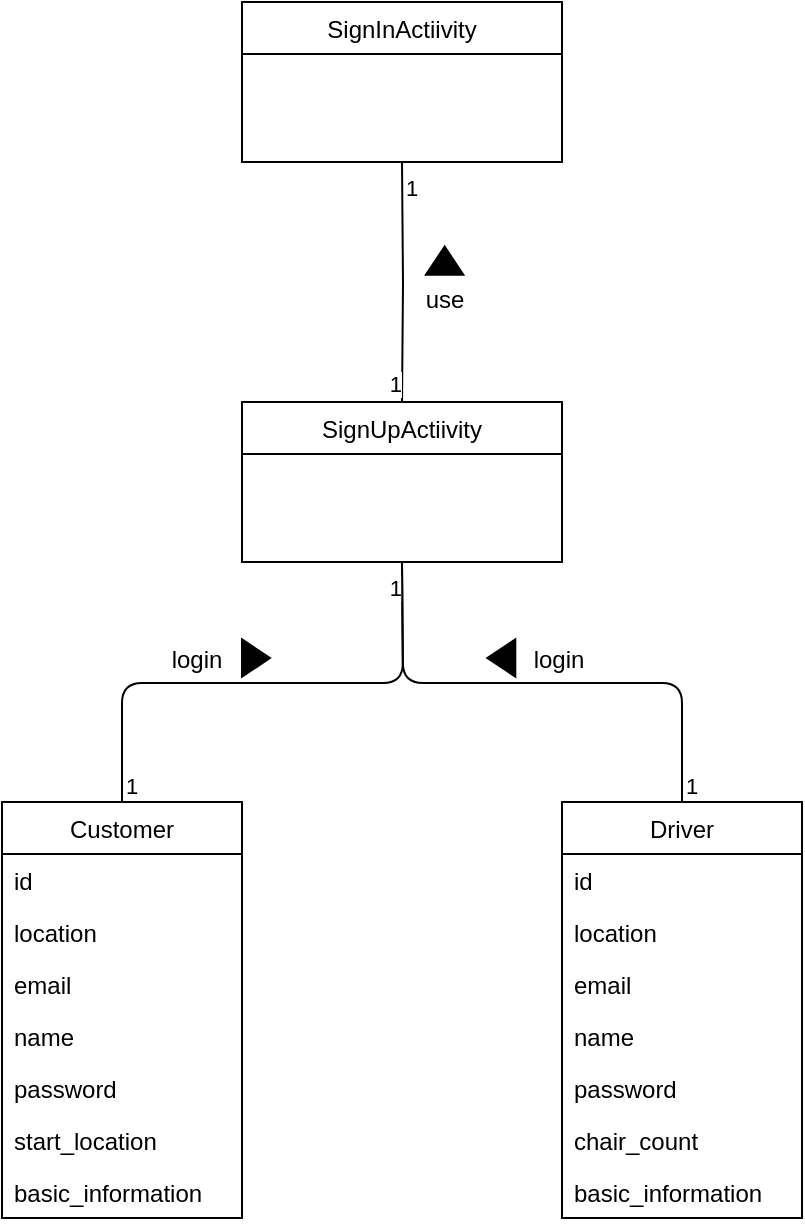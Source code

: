 <mxfile version="18.0.6" type="device" pages="3"><diagram id="4w9VsvgNRBpLZ9Vrv5Sk" name="註冊作業"><mxGraphModel dx="860" dy="467" grid="1" gridSize="10" guides="1" tooltips="1" connect="1" arrows="1" fold="1" page="1" pageScale="1" pageWidth="827" pageHeight="1169" math="0" shadow="0"><root><mxCell id="gzULPtIPlF57TzexlcSB-0"/><mxCell id="gzULPtIPlF57TzexlcSB-1" parent="gzULPtIPlF57TzexlcSB-0"/><mxCell id="4lVGeG5pw8t9-5C_F6rz-0" value="Customer" style="swimlane;fontStyle=0;childLayout=stackLayout;horizontal=1;startSize=26;fillColor=none;horizontalStack=0;resizeParent=1;resizeParentMax=0;resizeLast=0;collapsible=1;marginBottom=0;" vertex="1" parent="gzULPtIPlF57TzexlcSB-1"><mxGeometry x="160" y="440" width="120" height="208" as="geometry"/></mxCell><mxCell id="4lVGeG5pw8t9-5C_F6rz-1" value="id " style="text;strokeColor=none;fillColor=none;align=left;verticalAlign=top;spacingLeft=4;spacingRight=4;overflow=hidden;rotatable=0;points=[[0,0.5],[1,0.5]];portConstraint=eastwest;" vertex="1" parent="4lVGeG5pw8t9-5C_F6rz-0"><mxGeometry y="26" width="120" height="26" as="geometry"/></mxCell><mxCell id="4lVGeG5pw8t9-5C_F6rz-2" value="location" style="text;strokeColor=none;fillColor=none;align=left;verticalAlign=top;spacingLeft=4;spacingRight=4;overflow=hidden;rotatable=0;points=[[0,0.5],[1,0.5]];portConstraint=eastwest;" vertex="1" parent="4lVGeG5pw8t9-5C_F6rz-0"><mxGeometry y="52" width="120" height="26" as="geometry"/></mxCell><mxCell id="4lVGeG5pw8t9-5C_F6rz-7" value="email" style="text;strokeColor=none;fillColor=none;align=left;verticalAlign=top;spacingLeft=4;spacingRight=4;overflow=hidden;rotatable=0;points=[[0,0.5],[1,0.5]];portConstraint=eastwest;" vertex="1" parent="4lVGeG5pw8t9-5C_F6rz-0"><mxGeometry y="78" width="120" height="26" as="geometry"/></mxCell><mxCell id="4lVGeG5pw8t9-5C_F6rz-8" value="name" style="text;strokeColor=none;fillColor=none;align=left;verticalAlign=top;spacingLeft=4;spacingRight=4;overflow=hidden;rotatable=0;points=[[0,0.5],[1,0.5]];portConstraint=eastwest;" vertex="1" parent="4lVGeG5pw8t9-5C_F6rz-0"><mxGeometry y="104" width="120" height="26" as="geometry"/></mxCell><mxCell id="4lVGeG5pw8t9-5C_F6rz-6" value="password" style="text;strokeColor=none;fillColor=none;align=left;verticalAlign=top;spacingLeft=4;spacingRight=4;overflow=hidden;rotatable=0;points=[[0,0.5],[1,0.5]];portConstraint=eastwest;" vertex="1" parent="4lVGeG5pw8t9-5C_F6rz-0"><mxGeometry y="130" width="120" height="26" as="geometry"/></mxCell><mxCell id="4lVGeG5pw8t9-5C_F6rz-10" value="start_location" style="text;strokeColor=none;fillColor=none;align=left;verticalAlign=top;spacingLeft=4;spacingRight=4;overflow=hidden;rotatable=0;points=[[0,0.5],[1,0.5]];portConstraint=eastwest;" vertex="1" parent="4lVGeG5pw8t9-5C_F6rz-0"><mxGeometry y="156" width="120" height="26" as="geometry"/></mxCell><mxCell id="4lVGeG5pw8t9-5C_F6rz-3" value="basic_information" style="text;strokeColor=none;fillColor=none;align=left;verticalAlign=top;spacingLeft=4;spacingRight=4;overflow=hidden;rotatable=0;points=[[0,0.5],[1,0.5]];portConstraint=eastwest;" vertex="1" parent="4lVGeG5pw8t9-5C_F6rz-0"><mxGeometry y="182" width="120" height="26" as="geometry"/></mxCell><mxCell id="4lVGeG5pw8t9-5C_F6rz-11" value="Driver" style="swimlane;fontStyle=0;childLayout=stackLayout;horizontal=1;startSize=26;fillColor=none;horizontalStack=0;resizeParent=1;resizeParentMax=0;resizeLast=0;collapsible=1;marginBottom=0;" vertex="1" parent="gzULPtIPlF57TzexlcSB-1"><mxGeometry x="440" y="440" width="120" height="208" as="geometry"/></mxCell><mxCell id="4lVGeG5pw8t9-5C_F6rz-12" value="id " style="text;strokeColor=none;fillColor=none;align=left;verticalAlign=top;spacingLeft=4;spacingRight=4;overflow=hidden;rotatable=0;points=[[0,0.5],[1,0.5]];portConstraint=eastwest;" vertex="1" parent="4lVGeG5pw8t9-5C_F6rz-11"><mxGeometry y="26" width="120" height="26" as="geometry"/></mxCell><mxCell id="4lVGeG5pw8t9-5C_F6rz-13" value="location" style="text;strokeColor=none;fillColor=none;align=left;verticalAlign=top;spacingLeft=4;spacingRight=4;overflow=hidden;rotatable=0;points=[[0,0.5],[1,0.5]];portConstraint=eastwest;" vertex="1" parent="4lVGeG5pw8t9-5C_F6rz-11"><mxGeometry y="52" width="120" height="26" as="geometry"/></mxCell><mxCell id="4lVGeG5pw8t9-5C_F6rz-14" value="email" style="text;strokeColor=none;fillColor=none;align=left;verticalAlign=top;spacingLeft=4;spacingRight=4;overflow=hidden;rotatable=0;points=[[0,0.5],[1,0.5]];portConstraint=eastwest;" vertex="1" parent="4lVGeG5pw8t9-5C_F6rz-11"><mxGeometry y="78" width="120" height="26" as="geometry"/></mxCell><mxCell id="4lVGeG5pw8t9-5C_F6rz-15" value="name" style="text;strokeColor=none;fillColor=none;align=left;verticalAlign=top;spacingLeft=4;spacingRight=4;overflow=hidden;rotatable=0;points=[[0,0.5],[1,0.5]];portConstraint=eastwest;" vertex="1" parent="4lVGeG5pw8t9-5C_F6rz-11"><mxGeometry y="104" width="120" height="26" as="geometry"/></mxCell><mxCell id="4lVGeG5pw8t9-5C_F6rz-16" value="password" style="text;strokeColor=none;fillColor=none;align=left;verticalAlign=top;spacingLeft=4;spacingRight=4;overflow=hidden;rotatable=0;points=[[0,0.5],[1,0.5]];portConstraint=eastwest;" vertex="1" parent="4lVGeG5pw8t9-5C_F6rz-11"><mxGeometry y="130" width="120" height="26" as="geometry"/></mxCell><mxCell id="4lVGeG5pw8t9-5C_F6rz-17" value="chair_count" style="text;strokeColor=none;fillColor=none;align=left;verticalAlign=top;spacingLeft=4;spacingRight=4;overflow=hidden;rotatable=0;points=[[0,0.5],[1,0.5]];portConstraint=eastwest;" vertex="1" parent="4lVGeG5pw8t9-5C_F6rz-11"><mxGeometry y="156" width="120" height="26" as="geometry"/></mxCell><mxCell id="4lVGeG5pw8t9-5C_F6rz-18" value="basic_information" style="text;strokeColor=none;fillColor=none;align=left;verticalAlign=top;spacingLeft=4;spacingRight=4;overflow=hidden;rotatable=0;points=[[0,0.5],[1,0.5]];portConstraint=eastwest;" vertex="1" parent="4lVGeG5pw8t9-5C_F6rz-11"><mxGeometry y="182" width="120" height="26" as="geometry"/></mxCell><mxCell id="4lVGeG5pw8t9-5C_F6rz-19" value="SignInActiivity" style="swimlane;fontStyle=0;childLayout=stackLayout;horizontal=1;startSize=26;fillColor=none;horizontalStack=0;resizeParent=1;resizeParentMax=0;resizeLast=0;collapsible=1;marginBottom=0;" vertex="1" parent="gzULPtIPlF57TzexlcSB-1"><mxGeometry x="280" y="40" width="160" height="80" as="geometry"/></mxCell><mxCell id="4lVGeG5pw8t9-5C_F6rz-20" value=" " style="text;strokeColor=none;fillColor=none;align=left;verticalAlign=top;spacingLeft=4;spacingRight=4;overflow=hidden;rotatable=0;points=[[0,0.5],[1,0.5]];portConstraint=eastwest;" vertex="1" parent="4lVGeG5pw8t9-5C_F6rz-19"><mxGeometry y="26" width="160" height="54" as="geometry"/></mxCell><mxCell id="4lVGeG5pw8t9-5C_F6rz-23" value="SignUpActiivity" style="swimlane;fontStyle=0;childLayout=stackLayout;horizontal=1;startSize=26;fillColor=none;horizontalStack=0;resizeParent=1;resizeParentMax=0;resizeLast=0;collapsible=1;marginBottom=0;" vertex="1" parent="gzULPtIPlF57TzexlcSB-1"><mxGeometry x="280" y="240" width="160" height="80" as="geometry"/></mxCell><mxCell id="4lVGeG5pw8t9-5C_F6rz-25" value=" " style="text;strokeColor=none;fillColor=none;align=left;verticalAlign=top;spacingLeft=4;spacingRight=4;overflow=hidden;rotatable=0;points=[[0,0.5],[1,0.5]];portConstraint=eastwest;" vertex="1" parent="4lVGeG5pw8t9-5C_F6rz-23"><mxGeometry y="26" width="160" height="54" as="geometry"/></mxCell><mxCell id="5Ong9Ca9ZeHAoKbTCfPn-0" value="" style="endArrow=none;html=1;edgeStyle=orthogonalEdgeStyle;rounded=0;" edge="1" parent="gzULPtIPlF57TzexlcSB-1" target="4lVGeG5pw8t9-5C_F6rz-23"><mxGeometry relative="1" as="geometry"><mxPoint x="360" y="120" as="sourcePoint"/><mxPoint x="494" y="150" as="targetPoint"/></mxGeometry></mxCell><mxCell id="5Ong9Ca9ZeHAoKbTCfPn-1" value="1" style="edgeLabel;resizable=0;html=1;align=left;verticalAlign=bottom;" connectable="0" vertex="1" parent="5Ong9Ca9ZeHAoKbTCfPn-0"><mxGeometry x="-1" relative="1" as="geometry"><mxPoint y="21" as="offset"/></mxGeometry></mxCell><mxCell id="5Ong9Ca9ZeHAoKbTCfPn-2" value="1" style="edgeLabel;resizable=0;html=1;align=right;verticalAlign=bottom;" connectable="0" vertex="1" parent="5Ong9Ca9ZeHAoKbTCfPn-0"><mxGeometry x="1" relative="1" as="geometry"/></mxCell><mxCell id="5Ong9Ca9ZeHAoKbTCfPn-3" value="" style="endArrow=none;html=1;edgeStyle=orthogonalEdgeStyle;rounded=1;exitX=0.5;exitY=0;exitDx=0;exitDy=0;" edge="1" parent="gzULPtIPlF57TzexlcSB-1" source="4lVGeG5pw8t9-5C_F6rz-0"><mxGeometry relative="1" as="geometry"><mxPoint x="250" y="500" as="sourcePoint"/><mxPoint x="360" y="320" as="targetPoint"/></mxGeometry></mxCell><mxCell id="5Ong9Ca9ZeHAoKbTCfPn-4" value="1" style="edgeLabel;resizable=0;html=1;align=left;verticalAlign=bottom;" connectable="0" vertex="1" parent="5Ong9Ca9ZeHAoKbTCfPn-3"><mxGeometry x="-1" relative="1" as="geometry"/></mxCell><mxCell id="5Ong9Ca9ZeHAoKbTCfPn-5" value="1" style="edgeLabel;resizable=0;html=1;align=right;verticalAlign=bottom;" connectable="0" vertex="1" parent="5Ong9Ca9ZeHAoKbTCfPn-3"><mxGeometry x="1" relative="1" as="geometry"><mxPoint y="21" as="offset"/></mxGeometry></mxCell><mxCell id="5Ong9Ca9ZeHAoKbTCfPn-6" value="" style="endArrow=none;html=1;edgeStyle=orthogonalEdgeStyle;rounded=1;exitX=0.5;exitY=0;exitDx=0;exitDy=0;" edge="1" parent="gzULPtIPlF57TzexlcSB-1" source="4lVGeG5pw8t9-5C_F6rz-11"><mxGeometry relative="1" as="geometry"><mxPoint x="230" y="450.0" as="sourcePoint"/><mxPoint x="360" y="320" as="targetPoint"/></mxGeometry></mxCell><mxCell id="5Ong9Ca9ZeHAoKbTCfPn-7" value="1" style="edgeLabel;resizable=0;html=1;align=left;verticalAlign=bottom;" connectable="0" vertex="1" parent="5Ong9Ca9ZeHAoKbTCfPn-6"><mxGeometry x="-1" relative="1" as="geometry"/></mxCell><mxCell id="y6Oi0OcS0gp_B06xYWQC-0" value="" style="triangle;whiteSpace=wrap;html=1;rotation=-90;fillColor=#000000;" vertex="1" parent="gzULPtIPlF57TzexlcSB-1"><mxGeometry x="374.33" y="160" width="14" height="18.67" as="geometry"/></mxCell><mxCell id="y6Oi0OcS0gp_B06xYWQC-1" value="use" style="text;html=1;strokeColor=none;fillColor=none;align=center;verticalAlign=middle;whiteSpace=wrap;rounded=0;" vertex="1" parent="gzULPtIPlF57TzexlcSB-1"><mxGeometry x="360" y="178.67" width="42.66" height="21.33" as="geometry"/></mxCell><mxCell id="dko8r537d7HKeg7ib1aj-0" value="" style="triangle;whiteSpace=wrap;html=1;rotation=0;fillColor=#000000;" vertex="1" parent="gzULPtIPlF57TzexlcSB-1"><mxGeometry x="280" y="358.67" width="14" height="18.67" as="geometry"/></mxCell><mxCell id="dko8r537d7HKeg7ib1aj-1" value="login" style="text;html=1;strokeColor=none;fillColor=none;align=center;verticalAlign=middle;whiteSpace=wrap;rounded=0;" vertex="1" parent="gzULPtIPlF57TzexlcSB-1"><mxGeometry x="235.67" y="358.67" width="42.66" height="21.33" as="geometry"/></mxCell><mxCell id="dko8r537d7HKeg7ib1aj-2" value="" style="triangle;whiteSpace=wrap;html=1;rotation=-180;fillColor=#000000;" vertex="1" parent="gzULPtIPlF57TzexlcSB-1"><mxGeometry x="402.66" y="358.67" width="14" height="18.67" as="geometry"/></mxCell><mxCell id="dko8r537d7HKeg7ib1aj-3" value="login" style="text;html=1;strokeColor=none;fillColor=none;align=center;verticalAlign=middle;whiteSpace=wrap;rounded=0;" vertex="1" parent="gzULPtIPlF57TzexlcSB-1"><mxGeometry x="416.66" y="358.67" width="42.66" height="21.33" as="geometry"/></mxCell></root></mxGraphModel></diagram><diagram id="byMGcKbO8u3YaKUlFBMK" name="聯絡作業"><mxGraphModel dx="860" dy="467" grid="1" gridSize="10" guides="1" tooltips="1" connect="1" arrows="1" fold="1" page="1" pageScale="1" pageWidth="827" pageHeight="1169" math="0" shadow="0"><root><mxCell id="0"/><mxCell id="1" parent="0"/><mxCell id="INqSpOzzcoljozvug_WF-1" value="Customer" style="swimlane;fontStyle=0;childLayout=stackLayout;horizontal=1;startSize=26;fillColor=none;horizontalStack=0;resizeParent=1;resizeParentMax=0;resizeLast=0;collapsible=1;marginBottom=0;" vertex="1" parent="1"><mxGeometry x="240" y="481" width="120" height="208" as="geometry"/></mxCell><mxCell id="INqSpOzzcoljozvug_WF-2" value="id " style="text;strokeColor=none;fillColor=none;align=left;verticalAlign=top;spacingLeft=4;spacingRight=4;overflow=hidden;rotatable=0;points=[[0,0.5],[1,0.5]];portConstraint=eastwest;" vertex="1" parent="INqSpOzzcoljozvug_WF-1"><mxGeometry y="26" width="120" height="26" as="geometry"/></mxCell><mxCell id="INqSpOzzcoljozvug_WF-3" value="location" style="text;strokeColor=none;fillColor=none;align=left;verticalAlign=top;spacingLeft=4;spacingRight=4;overflow=hidden;rotatable=0;points=[[0,0.5],[1,0.5]];portConstraint=eastwest;" vertex="1" parent="INqSpOzzcoljozvug_WF-1"><mxGeometry y="52" width="120" height="26" as="geometry"/></mxCell><mxCell id="INqSpOzzcoljozvug_WF-4" value="email" style="text;strokeColor=none;fillColor=none;align=left;verticalAlign=top;spacingLeft=4;spacingRight=4;overflow=hidden;rotatable=0;points=[[0,0.5],[1,0.5]];portConstraint=eastwest;" vertex="1" parent="INqSpOzzcoljozvug_WF-1"><mxGeometry y="78" width="120" height="26" as="geometry"/></mxCell><mxCell id="INqSpOzzcoljozvug_WF-5" value="name" style="text;strokeColor=none;fillColor=none;align=left;verticalAlign=top;spacingLeft=4;spacingRight=4;overflow=hidden;rotatable=0;points=[[0,0.5],[1,0.5]];portConstraint=eastwest;" vertex="1" parent="INqSpOzzcoljozvug_WF-1"><mxGeometry y="104" width="120" height="26" as="geometry"/></mxCell><mxCell id="INqSpOzzcoljozvug_WF-6" value="password" style="text;strokeColor=none;fillColor=none;align=left;verticalAlign=top;spacingLeft=4;spacingRight=4;overflow=hidden;rotatable=0;points=[[0,0.5],[1,0.5]];portConstraint=eastwest;" vertex="1" parent="INqSpOzzcoljozvug_WF-1"><mxGeometry y="130" width="120" height="26" as="geometry"/></mxCell><mxCell id="INqSpOzzcoljozvug_WF-7" value="start_location" style="text;strokeColor=none;fillColor=none;align=left;verticalAlign=top;spacingLeft=4;spacingRight=4;overflow=hidden;rotatable=0;points=[[0,0.5],[1,0.5]];portConstraint=eastwest;" vertex="1" parent="INqSpOzzcoljozvug_WF-1"><mxGeometry y="156" width="120" height="26" as="geometry"/></mxCell><mxCell id="INqSpOzzcoljozvug_WF-8" value="basic_information" style="text;strokeColor=none;fillColor=none;align=left;verticalAlign=top;spacingLeft=4;spacingRight=4;overflow=hidden;rotatable=0;points=[[0,0.5],[1,0.5]];portConstraint=eastwest;" vertex="1" parent="INqSpOzzcoljozvug_WF-1"><mxGeometry y="182" width="120" height="26" as="geometry"/></mxCell><mxCell id="YdLJzSiqsMqAMS_bmF1B-1" value="Driver" style="swimlane;fontStyle=0;childLayout=stackLayout;horizontal=1;startSize=26;fillColor=none;horizontalStack=0;resizeParent=1;resizeParentMax=0;resizeLast=0;collapsible=1;marginBottom=0;" vertex="1" parent="1"><mxGeometry x="520" y="481" width="120" height="208" as="geometry"/></mxCell><mxCell id="YdLJzSiqsMqAMS_bmF1B-2" value="id " style="text;strokeColor=none;fillColor=none;align=left;verticalAlign=top;spacingLeft=4;spacingRight=4;overflow=hidden;rotatable=0;points=[[0,0.5],[1,0.5]];portConstraint=eastwest;" vertex="1" parent="YdLJzSiqsMqAMS_bmF1B-1"><mxGeometry y="26" width="120" height="26" as="geometry"/></mxCell><mxCell id="YdLJzSiqsMqAMS_bmF1B-3" value="location" style="text;strokeColor=none;fillColor=none;align=left;verticalAlign=top;spacingLeft=4;spacingRight=4;overflow=hidden;rotatable=0;points=[[0,0.5],[1,0.5]];portConstraint=eastwest;" vertex="1" parent="YdLJzSiqsMqAMS_bmF1B-1"><mxGeometry y="52" width="120" height="26" as="geometry"/></mxCell><mxCell id="YdLJzSiqsMqAMS_bmF1B-4" value="email" style="text;strokeColor=none;fillColor=none;align=left;verticalAlign=top;spacingLeft=4;spacingRight=4;overflow=hidden;rotatable=0;points=[[0,0.5],[1,0.5]];portConstraint=eastwest;" vertex="1" parent="YdLJzSiqsMqAMS_bmF1B-1"><mxGeometry y="78" width="120" height="26" as="geometry"/></mxCell><mxCell id="YdLJzSiqsMqAMS_bmF1B-5" value="name" style="text;strokeColor=none;fillColor=none;align=left;verticalAlign=top;spacingLeft=4;spacingRight=4;overflow=hidden;rotatable=0;points=[[0,0.5],[1,0.5]];portConstraint=eastwest;" vertex="1" parent="YdLJzSiqsMqAMS_bmF1B-1"><mxGeometry y="104" width="120" height="26" as="geometry"/></mxCell><mxCell id="YdLJzSiqsMqAMS_bmF1B-6" value="password" style="text;strokeColor=none;fillColor=none;align=left;verticalAlign=top;spacingLeft=4;spacingRight=4;overflow=hidden;rotatable=0;points=[[0,0.5],[1,0.5]];portConstraint=eastwest;" vertex="1" parent="YdLJzSiqsMqAMS_bmF1B-1"><mxGeometry y="130" width="120" height="26" as="geometry"/></mxCell><mxCell id="YdLJzSiqsMqAMS_bmF1B-7" value="chair_count" style="text;strokeColor=none;fillColor=none;align=left;verticalAlign=top;spacingLeft=4;spacingRight=4;overflow=hidden;rotatable=0;points=[[0,0.5],[1,0.5]];portConstraint=eastwest;" vertex="1" parent="YdLJzSiqsMqAMS_bmF1B-1"><mxGeometry y="156" width="120" height="26" as="geometry"/></mxCell><mxCell id="YdLJzSiqsMqAMS_bmF1B-8" value="basic_information" style="text;strokeColor=none;fillColor=none;align=left;verticalAlign=top;spacingLeft=4;spacingRight=4;overflow=hidden;rotatable=0;points=[[0,0.5],[1,0.5]];portConstraint=eastwest;" vertex="1" parent="YdLJzSiqsMqAMS_bmF1B-1"><mxGeometry y="182" width="120" height="26" as="geometry"/></mxCell><mxCell id="1D_NcgZnLVuCNXCFEeuD-1" value="SignInActiivity" style="swimlane;fontStyle=0;childLayout=stackLayout;horizontal=1;startSize=26;fillColor=none;horizontalStack=0;resizeParent=1;resizeParentMax=0;resizeLast=0;collapsible=1;marginBottom=0;" vertex="1" parent="1"><mxGeometry x="360" y="40" width="160" height="80" as="geometry"/></mxCell><mxCell id="1D_NcgZnLVuCNXCFEeuD-2" value=" " style="text;strokeColor=none;fillColor=none;align=left;verticalAlign=top;spacingLeft=4;spacingRight=4;overflow=hidden;rotatable=0;points=[[0,0.5],[1,0.5]];portConstraint=eastwest;" vertex="1" parent="1D_NcgZnLVuCNXCFEeuD-1"><mxGeometry y="26" width="160" height="54" as="geometry"/></mxCell><mxCell id="1D_NcgZnLVuCNXCFEeuD-5" value="Message" style="swimlane;fontStyle=0;childLayout=stackLayout;horizontal=1;startSize=26;fillColor=none;horizontalStack=0;resizeParent=1;resizeParentMax=0;resizeLast=0;collapsible=1;marginBottom=0;" vertex="1" parent="1"><mxGeometry x="360" y="280" width="160" height="80" as="geometry"/></mxCell><mxCell id="1D_NcgZnLVuCNXCFEeuD-6" value=" " style="text;strokeColor=none;fillColor=none;align=left;verticalAlign=top;spacingLeft=4;spacingRight=4;overflow=hidden;rotatable=0;points=[[0,0.5],[1,0.5]];portConstraint=eastwest;" vertex="1" parent="1D_NcgZnLVuCNXCFEeuD-5"><mxGeometry y="26" width="160" height="54" as="geometry"/></mxCell><mxCell id="n8Z7dNJSmKwSW2B5JytB-1" value="" style="endArrow=none;html=1;edgeStyle=orthogonalEdgeStyle;rounded=0;exitX=0.492;exitY=1.012;exitDx=0;exitDy=0;exitPerimeter=0;entryX=0.5;entryY=0;entryDx=0;entryDy=0;" edge="1" parent="1" source="1D_NcgZnLVuCNXCFEeuD-2"><mxGeometry relative="1" as="geometry"><mxPoint x="250" y="290" as="sourcePoint"/><mxPoint x="440" y="280" as="targetPoint"/><Array as="points"><mxPoint x="440" y="121"/></Array></mxGeometry></mxCell><mxCell id="n8Z7dNJSmKwSW2B5JytB-2" value="1" style="edgeLabel;resizable=0;html=1;align=left;verticalAlign=bottom;" connectable="0" vertex="1" parent="n8Z7dNJSmKwSW2B5JytB-1"><mxGeometry x="-1" relative="1" as="geometry"><mxPoint x="11" y="19" as="offset"/></mxGeometry></mxCell><mxCell id="n8Z7dNJSmKwSW2B5JytB-3" value="1" style="edgeLabel;resizable=0;html=1;align=right;verticalAlign=bottom;" connectable="0" vertex="1" parent="n8Z7dNJSmKwSW2B5JytB-1"><mxGeometry x="1" relative="1" as="geometry"><mxPoint x="-10" as="offset"/></mxGeometry></mxCell><mxCell id="8oSFRTaXK1Bwz8NyvCGM-1" value="" style="endArrow=none;html=1;edgeStyle=orthogonalEdgeStyle;rounded=1;entryX=0.502;entryY=1.014;entryDx=0;entryDy=0;entryPerimeter=0;exitX=0.5;exitY=0;exitDx=0;exitDy=0;" edge="1" parent="1" source="INqSpOzzcoljozvug_WF-1" target="1D_NcgZnLVuCNXCFEeuD-6"><mxGeometry relative="1" as="geometry"><mxPoint x="250" y="520" as="sourcePoint"/><mxPoint x="410" y="520" as="targetPoint"/></mxGeometry></mxCell><mxCell id="8oSFRTaXK1Bwz8NyvCGM-2" value="1" style="edgeLabel;resizable=0;html=1;align=left;verticalAlign=bottom;" connectable="0" vertex="1" parent="8oSFRTaXK1Bwz8NyvCGM-1"><mxGeometry x="-1" relative="1" as="geometry"/></mxCell><mxCell id="8oSFRTaXK1Bwz8NyvCGM-3" value="1" style="edgeLabel;resizable=0;html=1;align=right;verticalAlign=bottom;" connectable="0" vertex="1" parent="8oSFRTaXK1Bwz8NyvCGM-1"><mxGeometry x="1" relative="1" as="geometry"><mxPoint x="-10" y="20" as="offset"/></mxGeometry></mxCell><mxCell id="8oSFRTaXK1Bwz8NyvCGM-4" value="" style="endArrow=none;html=1;edgeStyle=orthogonalEdgeStyle;rounded=1;exitX=0.5;exitY=0;exitDx=0;exitDy=0;" edge="1" parent="1" source="YdLJzSiqsMqAMS_bmF1B-1"><mxGeometry relative="1" as="geometry"><mxPoint x="270" y="491" as="sourcePoint"/><mxPoint x="440" y="360" as="targetPoint"/></mxGeometry></mxCell><mxCell id="8oSFRTaXK1Bwz8NyvCGM-5" value="1" style="edgeLabel;resizable=0;html=1;align=left;verticalAlign=bottom;" connectable="0" vertex="1" parent="8oSFRTaXK1Bwz8NyvCGM-4"><mxGeometry x="-1" relative="1" as="geometry"/></mxCell><mxCell id="mCDiYSG3yxy2-4siUv0b-1" value="" style="triangle;whiteSpace=wrap;html=1;rotation=-90;fillColor=#000000;" vertex="1" parent="1"><mxGeometry x="454.33" y="170" width="14" height="18.67" as="geometry"/></mxCell><mxCell id="mCDiYSG3yxy2-4siUv0b-2" value="&lt;span style=&quot;color: rgba(0, 0, 0, 0); font-family: monospace; font-size: 0px; text-align: start;&quot;&gt;%3CmxGraphModel%3E%3Croot%3E%3CmxCell%20id%3D%220%22%2F%3E%3CmxCell%20id%3D%221%22%20parent%3D%220%22%2F%3E%3CmxCell%20id%3D%222%22%20value%3D%22login%22%20style%3D%22text%3Bhtml%3D1%3BstrokeColor%3Dnone%3BfillColor%3Dnone%3Balign%3Dcenter%3BverticalAlign%3Dmiddle%3BwhiteSpace%3Dwrap%3Brounded%3D0%3B%22%20vertex%3D%221%22%20parent%3D%221%22%3E%3CmxGeometry%20x%3D%22235.67%22%20y%3D%22308.67%22%20width%3D%2242.66%22%20height%3D%2221.33%22%20as%3D%22geometry%22%2F%3E%3C%2FmxCell%3E%3C%2Froot%3E%3C%2FmxGraphModel%3E&lt;/span&gt;" style="text;html=1;strokeColor=none;fillColor=none;align=center;verticalAlign=middle;whiteSpace=wrap;rounded=0;" vertex="1" parent="1"><mxGeometry x="440" y="188.67" width="42.66" height="21.33" as="geometry"/></mxCell><mxCell id="tR_V-YZbLv_1eFUHcTfs-1" value="use" style="text;html=1;strokeColor=none;fillColor=none;align=center;verticalAlign=middle;whiteSpace=wrap;rounded=0;" vertex="1" parent="1"><mxGeometry x="440" y="188.67" width="42.66" height="21.33" as="geometry"/></mxCell><mxCell id="l5sdFaNx6CsjWcv96O_O-1" value="" style="triangle;whiteSpace=wrap;html=1;rotation=0;fillColor=#000000;" vertex="1" parent="1"><mxGeometry x="352.66" y="400" width="14" height="18.67" as="geometry"/></mxCell><mxCell id="l5sdFaNx6CsjWcv96O_O-2" value="send" style="text;html=1;strokeColor=none;fillColor=none;align=center;verticalAlign=middle;whiteSpace=wrap;rounded=0;" vertex="1" parent="1"><mxGeometry x="310.0" y="398.67" width="42.66" height="21.33" as="geometry"/></mxCell><mxCell id="l5sdFaNx6CsjWcv96O_O-5" value="" style="triangle;whiteSpace=wrap;html=1;rotation=-180;fillColor=#000000;" vertex="1" parent="1"><mxGeometry x="490.0" y="401.33" width="14" height="18.67" as="geometry"/></mxCell><mxCell id="l5sdFaNx6CsjWcv96O_O-6" value="send" style="text;html=1;strokeColor=none;fillColor=none;align=center;verticalAlign=middle;whiteSpace=wrap;rounded=0;" vertex="1" parent="1"><mxGeometry x="504.0" y="400.0" width="42.66" height="21.33" as="geometry"/></mxCell></root></mxGraphModel></diagram><diagram id="_lZY-pPV6PLNgd7IBOmv" name="乘客與駕駛基本資料管理流程"><mxGraphModel dx="1247" dy="677" grid="1" gridSize="10" guides="1" tooltips="1" connect="1" arrows="1" fold="1" page="1" pageScale="1" pageWidth="827" pageHeight="1169" math="0" shadow="0"><root><mxCell id="0"/><mxCell id="1" parent="0"/><mxCell id="tNSMzc1aXW1Hz8bKUF9X-1" value="Customer" style="swimlane;fontStyle=0;childLayout=stackLayout;horizontal=1;startSize=26;fillColor=none;horizontalStack=0;resizeParent=1;resizeParentMax=0;resizeLast=0;collapsible=1;marginBottom=0;" vertex="1" parent="1"><mxGeometry x="680" y="280" width="120" height="208" as="geometry"/></mxCell><mxCell id="tNSMzc1aXW1Hz8bKUF9X-2" value="id " style="text;strokeColor=none;fillColor=none;align=left;verticalAlign=top;spacingLeft=4;spacingRight=4;overflow=hidden;rotatable=0;points=[[0,0.5],[1,0.5]];portConstraint=eastwest;" vertex="1" parent="tNSMzc1aXW1Hz8bKUF9X-1"><mxGeometry y="26" width="120" height="26" as="geometry"/></mxCell><mxCell id="tNSMzc1aXW1Hz8bKUF9X-3" value="location" style="text;strokeColor=none;fillColor=none;align=left;verticalAlign=top;spacingLeft=4;spacingRight=4;overflow=hidden;rotatable=0;points=[[0,0.5],[1,0.5]];portConstraint=eastwest;" vertex="1" parent="tNSMzc1aXW1Hz8bKUF9X-1"><mxGeometry y="52" width="120" height="26" as="geometry"/></mxCell><mxCell id="tNSMzc1aXW1Hz8bKUF9X-4" value="email" style="text;strokeColor=none;fillColor=none;align=left;verticalAlign=top;spacingLeft=4;spacingRight=4;overflow=hidden;rotatable=0;points=[[0,0.5],[1,0.5]];portConstraint=eastwest;" vertex="1" parent="tNSMzc1aXW1Hz8bKUF9X-1"><mxGeometry y="78" width="120" height="26" as="geometry"/></mxCell><mxCell id="tNSMzc1aXW1Hz8bKUF9X-5" value="name" style="text;strokeColor=none;fillColor=none;align=left;verticalAlign=top;spacingLeft=4;spacingRight=4;overflow=hidden;rotatable=0;points=[[0,0.5],[1,0.5]];portConstraint=eastwest;" vertex="1" parent="tNSMzc1aXW1Hz8bKUF9X-1"><mxGeometry y="104" width="120" height="26" as="geometry"/></mxCell><mxCell id="tNSMzc1aXW1Hz8bKUF9X-6" value="password" style="text;strokeColor=none;fillColor=none;align=left;verticalAlign=top;spacingLeft=4;spacingRight=4;overflow=hidden;rotatable=0;points=[[0,0.5],[1,0.5]];portConstraint=eastwest;" vertex="1" parent="tNSMzc1aXW1Hz8bKUF9X-1"><mxGeometry y="130" width="120" height="26" as="geometry"/></mxCell><mxCell id="tNSMzc1aXW1Hz8bKUF9X-7" value="start_location" style="text;strokeColor=none;fillColor=none;align=left;verticalAlign=top;spacingLeft=4;spacingRight=4;overflow=hidden;rotatable=0;points=[[0,0.5],[1,0.5]];portConstraint=eastwest;" vertex="1" parent="tNSMzc1aXW1Hz8bKUF9X-1"><mxGeometry y="156" width="120" height="26" as="geometry"/></mxCell><mxCell id="tNSMzc1aXW1Hz8bKUF9X-8" value="basic_information" style="text;strokeColor=none;fillColor=none;align=left;verticalAlign=top;spacingLeft=4;spacingRight=4;overflow=hidden;rotatable=0;points=[[0,0.5],[1,0.5]];portConstraint=eastwest;" vertex="1" parent="tNSMzc1aXW1Hz8bKUF9X-1"><mxGeometry y="182" width="120" height="26" as="geometry"/></mxCell><mxCell id="tNSMzc1aXW1Hz8bKUF9X-9" value="Driver" style="swimlane;fontStyle=0;childLayout=stackLayout;horizontal=1;startSize=26;fillColor=none;horizontalStack=0;resizeParent=1;resizeParentMax=0;resizeLast=0;collapsible=1;marginBottom=0;" vertex="1" parent="1"><mxGeometry x="680" y="600" width="120" height="208" as="geometry"/></mxCell><mxCell id="tNSMzc1aXW1Hz8bKUF9X-10" value="id " style="text;strokeColor=none;fillColor=none;align=left;verticalAlign=top;spacingLeft=4;spacingRight=4;overflow=hidden;rotatable=0;points=[[0,0.5],[1,0.5]];portConstraint=eastwest;" vertex="1" parent="tNSMzc1aXW1Hz8bKUF9X-9"><mxGeometry y="26" width="120" height="26" as="geometry"/></mxCell><mxCell id="tNSMzc1aXW1Hz8bKUF9X-11" value="location" style="text;strokeColor=none;fillColor=none;align=left;verticalAlign=top;spacingLeft=4;spacingRight=4;overflow=hidden;rotatable=0;points=[[0,0.5],[1,0.5]];portConstraint=eastwest;" vertex="1" parent="tNSMzc1aXW1Hz8bKUF9X-9"><mxGeometry y="52" width="120" height="26" as="geometry"/></mxCell><mxCell id="tNSMzc1aXW1Hz8bKUF9X-12" value="email" style="text;strokeColor=none;fillColor=none;align=left;verticalAlign=top;spacingLeft=4;spacingRight=4;overflow=hidden;rotatable=0;points=[[0,0.5],[1,0.5]];portConstraint=eastwest;" vertex="1" parent="tNSMzc1aXW1Hz8bKUF9X-9"><mxGeometry y="78" width="120" height="26" as="geometry"/></mxCell><mxCell id="tNSMzc1aXW1Hz8bKUF9X-13" value="name" style="text;strokeColor=none;fillColor=none;align=left;verticalAlign=top;spacingLeft=4;spacingRight=4;overflow=hidden;rotatable=0;points=[[0,0.5],[1,0.5]];portConstraint=eastwest;" vertex="1" parent="tNSMzc1aXW1Hz8bKUF9X-9"><mxGeometry y="104" width="120" height="26" as="geometry"/></mxCell><mxCell id="tNSMzc1aXW1Hz8bKUF9X-14" value="password" style="text;strokeColor=none;fillColor=none;align=left;verticalAlign=top;spacingLeft=4;spacingRight=4;overflow=hidden;rotatable=0;points=[[0,0.5],[1,0.5]];portConstraint=eastwest;" vertex="1" parent="tNSMzc1aXW1Hz8bKUF9X-9"><mxGeometry y="130" width="120" height="26" as="geometry"/></mxCell><mxCell id="tNSMzc1aXW1Hz8bKUF9X-15" value="chair_count" style="text;strokeColor=none;fillColor=none;align=left;verticalAlign=top;spacingLeft=4;spacingRight=4;overflow=hidden;rotatable=0;points=[[0,0.5],[1,0.5]];portConstraint=eastwest;" vertex="1" parent="tNSMzc1aXW1Hz8bKUF9X-9"><mxGeometry y="156" width="120" height="26" as="geometry"/></mxCell><mxCell id="tNSMzc1aXW1Hz8bKUF9X-16" value="basic_information" style="text;strokeColor=none;fillColor=none;align=left;verticalAlign=top;spacingLeft=4;spacingRight=4;overflow=hidden;rotatable=0;points=[[0,0.5],[1,0.5]];portConstraint=eastwest;" vertex="1" parent="tNSMzc1aXW1Hz8bKUF9X-9"><mxGeometry y="182" width="120" height="26" as="geometry"/></mxCell><mxCell id="_Isy84djS1bLCisMR976-1" value="SignInActiivity" style="swimlane;fontStyle=0;childLayout=stackLayout;horizontal=1;startSize=26;fillColor=none;horizontalStack=0;resizeParent=1;resizeParentMax=0;resizeLast=0;collapsible=1;marginBottom=0;" vertex="1" parent="1"><mxGeometry x="160" y="40" width="160" height="80" as="geometry"/></mxCell><mxCell id="_Isy84djS1bLCisMR976-2" value=" " style="text;strokeColor=none;fillColor=none;align=left;verticalAlign=top;spacingLeft=4;spacingRight=4;overflow=hidden;rotatable=0;points=[[0,0.5],[1,0.5]];portConstraint=eastwest;" vertex="1" parent="_Isy84djS1bLCisMR976-1"><mxGeometry y="26" width="160" height="54" as="geometry"/></mxCell><mxCell id="_Isy84djS1bLCisMR976-3" value="SystemstaffSignInActivity" style="swimlane;fontStyle=0;childLayout=stackLayout;horizontal=1;startSize=26;fillColor=none;horizontalStack=0;resizeParent=1;resizeParentMax=0;resizeLast=0;collapsible=1;marginBottom=0;" vertex="1" parent="1"><mxGeometry x="160" y="200" width="160" height="80" as="geometry"/></mxCell><mxCell id="_Isy84djS1bLCisMR976-4" value=" " style="text;strokeColor=none;fillColor=none;align=left;verticalAlign=top;spacingLeft=4;spacingRight=4;overflow=hidden;rotatable=0;points=[[0,0.5],[1,0.5]];portConstraint=eastwest;" vertex="1" parent="_Isy84djS1bLCisMR976-3"><mxGeometry y="26" width="160" height="54" as="geometry"/></mxCell><mxCell id="_Isy84djS1bLCisMR976-12" value="Promission F" style="swimlane;fontStyle=0;childLayout=stackLayout;horizontal=1;startSize=26;fillColor=none;horizontalStack=0;resizeParent=1;resizeParentMax=0;resizeLast=0;collapsible=1;marginBottom=0;" vertex="1" parent="1"><mxGeometry x="400" y="480" width="160" height="78" as="geometry"/></mxCell><mxCell id="_Isy84djS1bLCisMR976-13" value="Driver_email" style="text;strokeColor=none;fillColor=none;align=left;verticalAlign=top;spacingLeft=4;spacingRight=4;overflow=hidden;rotatable=0;points=[[0,0.5],[1,0.5]];portConstraint=eastwest;" vertex="1" parent="_Isy84djS1bLCisMR976-12"><mxGeometry y="26" width="160" height="26" as="geometry"/></mxCell><mxCell id="_Isy84djS1bLCisMR976-14" value="Customer_email" style="text;strokeColor=none;fillColor=none;align=left;verticalAlign=top;spacingLeft=4;spacingRight=4;overflow=hidden;rotatable=0;points=[[0,0.5],[1,0.5]];portConstraint=eastwest;" vertex="1" parent="_Isy84djS1bLCisMR976-12"><mxGeometry y="52" width="160" height="26" as="geometry"/></mxCell><mxCell id="_Isy84djS1bLCisMR976-16" value="Promission T" style="swimlane;fontStyle=0;childLayout=stackLayout;horizontal=1;startSize=26;fillColor=none;horizontalStack=0;resizeParent=1;resizeParentMax=0;resizeLast=0;collapsible=1;marginBottom=0;" vertex="1" parent="1"><mxGeometry x="400" y="320" width="160" height="78" as="geometry"/></mxCell><mxCell id="_Isy84djS1bLCisMR976-17" value="D_basic_information" style="text;strokeColor=none;fillColor=none;align=left;verticalAlign=top;spacingLeft=4;spacingRight=4;overflow=hidden;rotatable=0;points=[[0,0.5],[1,0.5]];portConstraint=eastwest;" vertex="1" parent="_Isy84djS1bLCisMR976-16"><mxGeometry y="26" width="160" height="26" as="geometry"/></mxCell><mxCell id="_Isy84djS1bLCisMR976-18" value="C_basic_information" style="text;strokeColor=none;fillColor=none;align=left;verticalAlign=top;spacingLeft=4;spacingRight=4;overflow=hidden;rotatable=0;points=[[0,0.5],[1,0.5]];portConstraint=eastwest;" vertex="1" parent="_Isy84djS1bLCisMR976-16"><mxGeometry y="52" width="160" height="26" as="geometry"/></mxCell><mxCell id="_Isy84djS1bLCisMR976-23" value="System staff" style="swimlane;fontStyle=0;childLayout=stackLayout;horizontal=1;startSize=26;fillColor=none;horizontalStack=0;resizeParent=1;resizeParentMax=0;resizeLast=0;collapsible=1;marginBottom=0;" vertex="1" parent="1"><mxGeometry x="160" y="360" width="160" height="130" as="geometry"/></mxCell><mxCell id="_Isy84djS1bLCisMR976-24" value="id " style="text;strokeColor=none;fillColor=none;align=left;verticalAlign=top;spacingLeft=4;spacingRight=4;overflow=hidden;rotatable=0;points=[[0,0.5],[1,0.5]];portConstraint=eastwest;" vertex="1" parent="_Isy84djS1bLCisMR976-23"><mxGeometry y="26" width="160" height="26" as="geometry"/></mxCell><mxCell id="_Isy84djS1bLCisMR976-27" value="name" style="text;strokeColor=none;fillColor=none;align=left;verticalAlign=top;spacingLeft=4;spacingRight=4;overflow=hidden;rotatable=0;points=[[0,0.5],[1,0.5]];portConstraint=eastwest;" vertex="1" parent="_Isy84djS1bLCisMR976-23"><mxGeometry y="52" width="160" height="26" as="geometry"/></mxCell><mxCell id="_Isy84djS1bLCisMR976-28" value="password" style="text;strokeColor=none;fillColor=none;align=left;verticalAlign=top;spacingLeft=4;spacingRight=4;overflow=hidden;rotatable=0;points=[[0,0.5],[1,0.5]];portConstraint=eastwest;" vertex="1" parent="_Isy84djS1bLCisMR976-23"><mxGeometry y="78" width="160" height="26" as="geometry"/></mxCell><mxCell id="_Isy84djS1bLCisMR976-29" value="all promission" style="text;strokeColor=none;fillColor=none;align=left;verticalAlign=top;spacingLeft=4;spacingRight=4;overflow=hidden;rotatable=0;points=[[0,0.5],[1,0.5]];portConstraint=eastwest;" vertex="1" parent="_Isy84djS1bLCisMR976-23"><mxGeometry y="104" width="160" height="26" as="geometry"/></mxCell><mxCell id="_Isy84djS1bLCisMR976-32" value="" style="endArrow=none;html=1;edgeStyle=orthogonalEdgeStyle;rounded=0;entryX=0.5;entryY=0;entryDx=0;entryDy=0;exitX=0.5;exitY=0.995;exitDx=0;exitDy=0;exitPerimeter=0;" edge="1" parent="1" source="_Isy84djS1bLCisMR976-2" target="_Isy84djS1bLCisMR976-3"><mxGeometry relative="1" as="geometry"><mxPoint x="230" y="130" as="sourcePoint"/><mxPoint x="340" y="160" as="targetPoint"/><Array as="points"/></mxGeometry></mxCell><mxCell id="_Isy84djS1bLCisMR976-33" value="1" style="edgeLabel;resizable=0;html=1;align=left;verticalAlign=bottom;" connectable="0" vertex="1" parent="_Isy84djS1bLCisMR976-32"><mxGeometry x="-1" relative="1" as="geometry"><mxPoint y="20" as="offset"/></mxGeometry></mxCell><mxCell id="_Isy84djS1bLCisMR976-34" value="1" style="edgeLabel;resizable=0;html=1;align=right;verticalAlign=bottom;" connectable="0" vertex="1" parent="_Isy84djS1bLCisMR976-32"><mxGeometry x="1" relative="1" as="geometry"/></mxCell><mxCell id="_Isy84djS1bLCisMR976-35" value="" style="endArrow=none;html=1;edgeStyle=orthogonalEdgeStyle;rounded=0;entryX=0.5;entryY=0;entryDx=0;entryDy=0;" edge="1" parent="1"><mxGeometry relative="1" as="geometry"><mxPoint x="239.8" y="280" as="sourcePoint"/><mxPoint x="239.8" y="360" as="targetPoint"/><Array as="points"><mxPoint x="239.8" y="281"/></Array></mxGeometry></mxCell><mxCell id="_Isy84djS1bLCisMR976-36" value="1" style="edgeLabel;resizable=0;html=1;align=left;verticalAlign=bottom;" connectable="0" vertex="1" parent="_Isy84djS1bLCisMR976-35"><mxGeometry x="-1" relative="1" as="geometry"><mxPoint y="20" as="offset"/></mxGeometry></mxCell><mxCell id="_Isy84djS1bLCisMR976-37" value="1" style="edgeLabel;resizable=0;html=1;align=right;verticalAlign=bottom;" connectable="0" vertex="1" parent="_Isy84djS1bLCisMR976-35"><mxGeometry x="1" relative="1" as="geometry"/></mxCell><mxCell id="_Isy84djS1bLCisMR976-38" value="" style="endArrow=none;html=1;edgeStyle=orthogonalEdgeStyle;rounded=1;entryX=0;entryY=0.25;entryDx=0;entryDy=0;" edge="1" parent="1" target="_Isy84djS1bLCisMR976-16"><mxGeometry relative="1" as="geometry"><mxPoint x="320" y="440" as="sourcePoint"/><mxPoint x="430" y="470" as="targetPoint"/></mxGeometry></mxCell><mxCell id="_Isy84djS1bLCisMR976-39" value="1" style="edgeLabel;resizable=0;html=1;align=left;verticalAlign=bottom;" connectable="0" vertex="1" parent="_Isy84djS1bLCisMR976-38"><mxGeometry x="-1" relative="1" as="geometry"/></mxCell><mxCell id="_Isy84djS1bLCisMR976-40" value="1" style="edgeLabel;resizable=0;html=1;align=right;verticalAlign=bottom;" connectable="0" vertex="1" parent="_Isy84djS1bLCisMR976-38"><mxGeometry x="1" relative="1" as="geometry"/></mxCell><mxCell id="_Isy84djS1bLCisMR976-41" value="" style="endArrow=none;html=1;edgeStyle=orthogonalEdgeStyle;rounded=1;entryX=-0.004;entryY=0.922;entryDx=0;entryDy=0;entryPerimeter=0;exitX=1.01;exitY=0.069;exitDx=0;exitDy=0;exitPerimeter=0;" edge="1" parent="1" source="_Isy84djS1bLCisMR976-28" target="_Isy84djS1bLCisMR976-13"><mxGeometry relative="1" as="geometry"><mxPoint x="330" y="450" as="sourcePoint"/><mxPoint x="410" y="349.5" as="targetPoint"/></mxGeometry></mxCell><mxCell id="_Isy84djS1bLCisMR976-43" value="1" style="edgeLabel;resizable=0;html=1;align=right;verticalAlign=bottom;" connectable="0" vertex="1" parent="_Isy84djS1bLCisMR976-41"><mxGeometry x="1" relative="1" as="geometry"/></mxCell><mxCell id="_Isy84djS1bLCisMR976-44" value="" style="endArrow=none;html=1;edgeStyle=orthogonalEdgeStyle;rounded=0;exitX=1;exitY=0.5;exitDx=0;exitDy=0;" edge="1" parent="1" source="_Isy84djS1bLCisMR976-17"><mxGeometry relative="1" as="geometry"><mxPoint x="480" y="450" as="sourcePoint"/><mxPoint x="680" y="360" as="targetPoint"/><Array as="points"><mxPoint x="560" y="360"/></Array></mxGeometry></mxCell><mxCell id="_Isy84djS1bLCisMR976-45" value="1" style="edgeLabel;resizable=0;html=1;align=left;verticalAlign=bottom;" connectable="0" vertex="1" parent="_Isy84djS1bLCisMR976-44"><mxGeometry x="-1" relative="1" as="geometry"/></mxCell><mxCell id="_Isy84djS1bLCisMR976-46" value="*" style="edgeLabel;resizable=0;html=1;align=right;verticalAlign=bottom;" connectable="0" vertex="1" parent="_Isy84djS1bLCisMR976-44"><mxGeometry x="1" relative="1" as="geometry"/></mxCell><mxCell id="_Isy84djS1bLCisMR976-47" value="" style="endArrow=none;html=1;edgeStyle=orthogonalEdgeStyle;rounded=1;exitX=0.741;exitY=0.972;exitDx=0;exitDy=0;exitPerimeter=0;entryX=0.5;entryY=0;entryDx=0;entryDy=0;" edge="1" parent="1" source="_Isy84djS1bLCisMR976-18" target="tNSMzc1aXW1Hz8bKUF9X-9"><mxGeometry relative="1" as="geometry"><mxPoint x="480" y="480" as="sourcePoint"/><mxPoint x="640" y="480" as="targetPoint"/><Array as="points"><mxPoint x="519" y="430"/><mxPoint x="580" y="430"/><mxPoint x="580" y="499"/><mxPoint x="740" y="499"/></Array></mxGeometry></mxCell><mxCell id="_Isy84djS1bLCisMR976-48" value="1" style="edgeLabel;resizable=0;html=1;align=left;verticalAlign=bottom;" connectable="0" vertex="1" parent="_Isy84djS1bLCisMR976-47"><mxGeometry x="-1" relative="1" as="geometry"><mxPoint x="1" y="23" as="offset"/></mxGeometry></mxCell><mxCell id="_Isy84djS1bLCisMR976-49" value="*" style="edgeLabel;resizable=0;html=1;align=right;verticalAlign=bottom;" connectable="0" vertex="1" parent="_Isy84djS1bLCisMR976-47"><mxGeometry x="1" relative="1" as="geometry"><mxPoint x="-10" as="offset"/></mxGeometry></mxCell><mxCell id="_Isy84djS1bLCisMR976-50" value="" style="endArrow=none;html=1;edgeStyle=orthogonalEdgeStyle;rounded=1;entryX=0;entryY=0.077;entryDx=0;entryDy=0;entryPerimeter=0;" edge="1" parent="1" source="_Isy84djS1bLCisMR976-14" target="tNSMzc1aXW1Hz8bKUF9X-12"><mxGeometry relative="1" as="geometry"><mxPoint x="480" y="560" as="sourcePoint"/><mxPoint x="630" y="610" as="targetPoint"/><Array as="points"><mxPoint x="480" y="590"/><mxPoint x="620" y="590"/><mxPoint x="620" y="680"/></Array></mxGeometry></mxCell><mxCell id="_Isy84djS1bLCisMR976-51" value="1" style="edgeLabel;resizable=0;html=1;align=left;verticalAlign=bottom;" connectable="0" vertex="1" parent="_Isy84djS1bLCisMR976-50"><mxGeometry x="-1" relative="1" as="geometry"><mxPoint x="-40" y="25" as="offset"/></mxGeometry></mxCell><mxCell id="_Isy84djS1bLCisMR976-52" value="*" style="edgeLabel;resizable=0;html=1;align=right;verticalAlign=bottom;" connectable="0" vertex="1" parent="_Isy84djS1bLCisMR976-50"><mxGeometry x="1" relative="1" as="geometry"><mxPoint x="-10" as="offset"/></mxGeometry></mxCell><mxCell id="_Isy84djS1bLCisMR976-53" value="" style="endArrow=none;html=1;edgeStyle=orthogonalEdgeStyle;rounded=1;exitX=0.5;exitY=0;exitDx=0;exitDy=0;entryX=0;entryY=0.5;entryDx=0;entryDy=0;" edge="1" parent="1" source="_Isy84djS1bLCisMR976-12" target="tNSMzc1aXW1Hz8bKUF9X-7"><mxGeometry relative="1" as="geometry"><mxPoint x="480" y="460" as="sourcePoint"/><mxPoint x="640" y="460" as="targetPoint"/></mxGeometry></mxCell><mxCell id="_Isy84djS1bLCisMR976-54" value="1" style="edgeLabel;resizable=0;html=1;align=left;verticalAlign=bottom;" connectable="0" vertex="1" parent="_Isy84djS1bLCisMR976-53"><mxGeometry x="-1" relative="1" as="geometry"/></mxCell><mxCell id="_Isy84djS1bLCisMR976-55" value="*" style="edgeLabel;resizable=0;html=1;align=right;verticalAlign=bottom;" connectable="0" vertex="1" parent="_Isy84djS1bLCisMR976-53"><mxGeometry x="1" relative="1" as="geometry"><mxPoint y="21" as="offset"/></mxGeometry></mxCell><mxCell id="YSkmXfRoEX_YnIAaUeRm-1" value="" style="triangle;whiteSpace=wrap;html=1;rotation=-90;fillColor=#000000;" vertex="1" parent="1"><mxGeometry x="250" y="140" width="14" height="18.67" as="geometry"/></mxCell><mxCell id="YSkmXfRoEX_YnIAaUeRm-2" value="use" style="text;html=1;strokeColor=none;fillColor=none;align=center;verticalAlign=middle;whiteSpace=wrap;rounded=0;" vertex="1" parent="1"><mxGeometry x="235.67" y="158.67" width="42.66" height="21.33" as="geometry"/></mxCell><mxCell id="YSkmXfRoEX_YnIAaUeRm-3" value="" style="triangle;whiteSpace=wrap;html=1;rotation=-90;fillColor=#000000;" vertex="1" parent="1"><mxGeometry x="250" y="290" width="14" height="18.67" as="geometry"/></mxCell><mxCell id="YSkmXfRoEX_YnIAaUeRm-4" value="login" style="text;html=1;strokeColor=none;fillColor=none;align=center;verticalAlign=middle;whiteSpace=wrap;rounded=0;" vertex="1" parent="1"><mxGeometry x="235.67" y="308.67" width="42.66" height="21.33" as="geometry"/></mxCell><mxCell id="YSkmXfRoEX_YnIAaUeRm-16" value="" style="triangle;whiteSpace=wrap;html=1;rotation=-90;fillColor=#000000;" vertex="1" parent="1"><mxGeometry x="334.33" y="349.66" width="14" height="18.67" as="geometry"/></mxCell><mxCell id="YSkmXfRoEX_YnIAaUeRm-17" value="use" style="text;html=1;strokeColor=none;fillColor=none;align=center;verticalAlign=middle;whiteSpace=wrap;rounded=0;" vertex="1" parent="1"><mxGeometry x="320" y="368.33" width="42.66" height="21.33" as="geometry"/></mxCell><mxCell id="YSkmXfRoEX_YnIAaUeRm-18" value="" style="triangle;whiteSpace=wrap;html=1;rotation=90;fillColor=#000000;" vertex="1" parent="1"><mxGeometry x="334.33" y="469.33" width="14" height="18.67" as="geometry"/></mxCell><mxCell id="YSkmXfRoEX_YnIAaUeRm-19" value="use" style="text;html=1;strokeColor=none;fillColor=none;align=center;verticalAlign=middle;whiteSpace=wrap;rounded=0;" vertex="1" parent="1"><mxGeometry x="320" y="448.0" width="42.66" height="21.33" as="geometry"/></mxCell><mxCell id="YSkmXfRoEX_YnIAaUeRm-20" value="" style="triangle;whiteSpace=wrap;html=1;rotation=-180;fillColor=#000000;" vertex="1" parent="1"><mxGeometry x="600" y="330.99" width="14" height="18.67" as="geometry"/></mxCell><mxCell id="YSkmXfRoEX_YnIAaUeRm-21" value="get" style="text;html=1;strokeColor=none;fillColor=none;align=center;verticalAlign=middle;whiteSpace=wrap;rounded=0;" vertex="1" parent="1"><mxGeometry x="614" y="330.99" width="42.66" height="21.33" as="geometry"/></mxCell><mxCell id="YSkmXfRoEX_YnIAaUeRm-22" value="" style="triangle;whiteSpace=wrap;html=1;rotation=-180;fillColor=#000000;" vertex="1" parent="1"><mxGeometry x="540" y="600" width="14" height="18.67" as="geometry"/></mxCell><mxCell id="YSkmXfRoEX_YnIAaUeRm-23" value="get" style="text;html=1;strokeColor=none;fillColor=none;align=center;verticalAlign=middle;whiteSpace=wrap;rounded=0;" vertex="1" parent="1"><mxGeometry x="554" y="600.0" width="42.66" height="21.33" as="geometry"/></mxCell><mxCell id="YSkmXfRoEX_YnIAaUeRm-24" value="" style="triangle;whiteSpace=wrap;html=1;rotation=-180;fillColor=#000000;" vertex="1" parent="1"><mxGeometry x="596.66" y="426.67" width="14" height="18.67" as="geometry"/></mxCell><mxCell id="YSkmXfRoEX_YnIAaUeRm-25" value="get" style="text;html=1;strokeColor=none;fillColor=none;align=center;verticalAlign=middle;whiteSpace=wrap;rounded=0;" vertex="1" parent="1"><mxGeometry x="610.66" y="426.67" width="42.66" height="21.33" as="geometry"/></mxCell><mxCell id="YSkmXfRoEX_YnIAaUeRm-26" value="" style="triangle;whiteSpace=wrap;html=1;rotation=-180;fillColor=#000000;" vertex="1" parent="1"><mxGeometry x="623.34" y="500" width="14" height="18.67" as="geometry"/></mxCell><mxCell id="YSkmXfRoEX_YnIAaUeRm-27" value="get" style="text;html=1;strokeColor=none;fillColor=none;align=center;verticalAlign=middle;whiteSpace=wrap;rounded=0;" vertex="1" parent="1"><mxGeometry x="637.34" y="500.0" width="42.66" height="21.33" as="geometry"/></mxCell></root></mxGraphModel></diagram></mxfile>